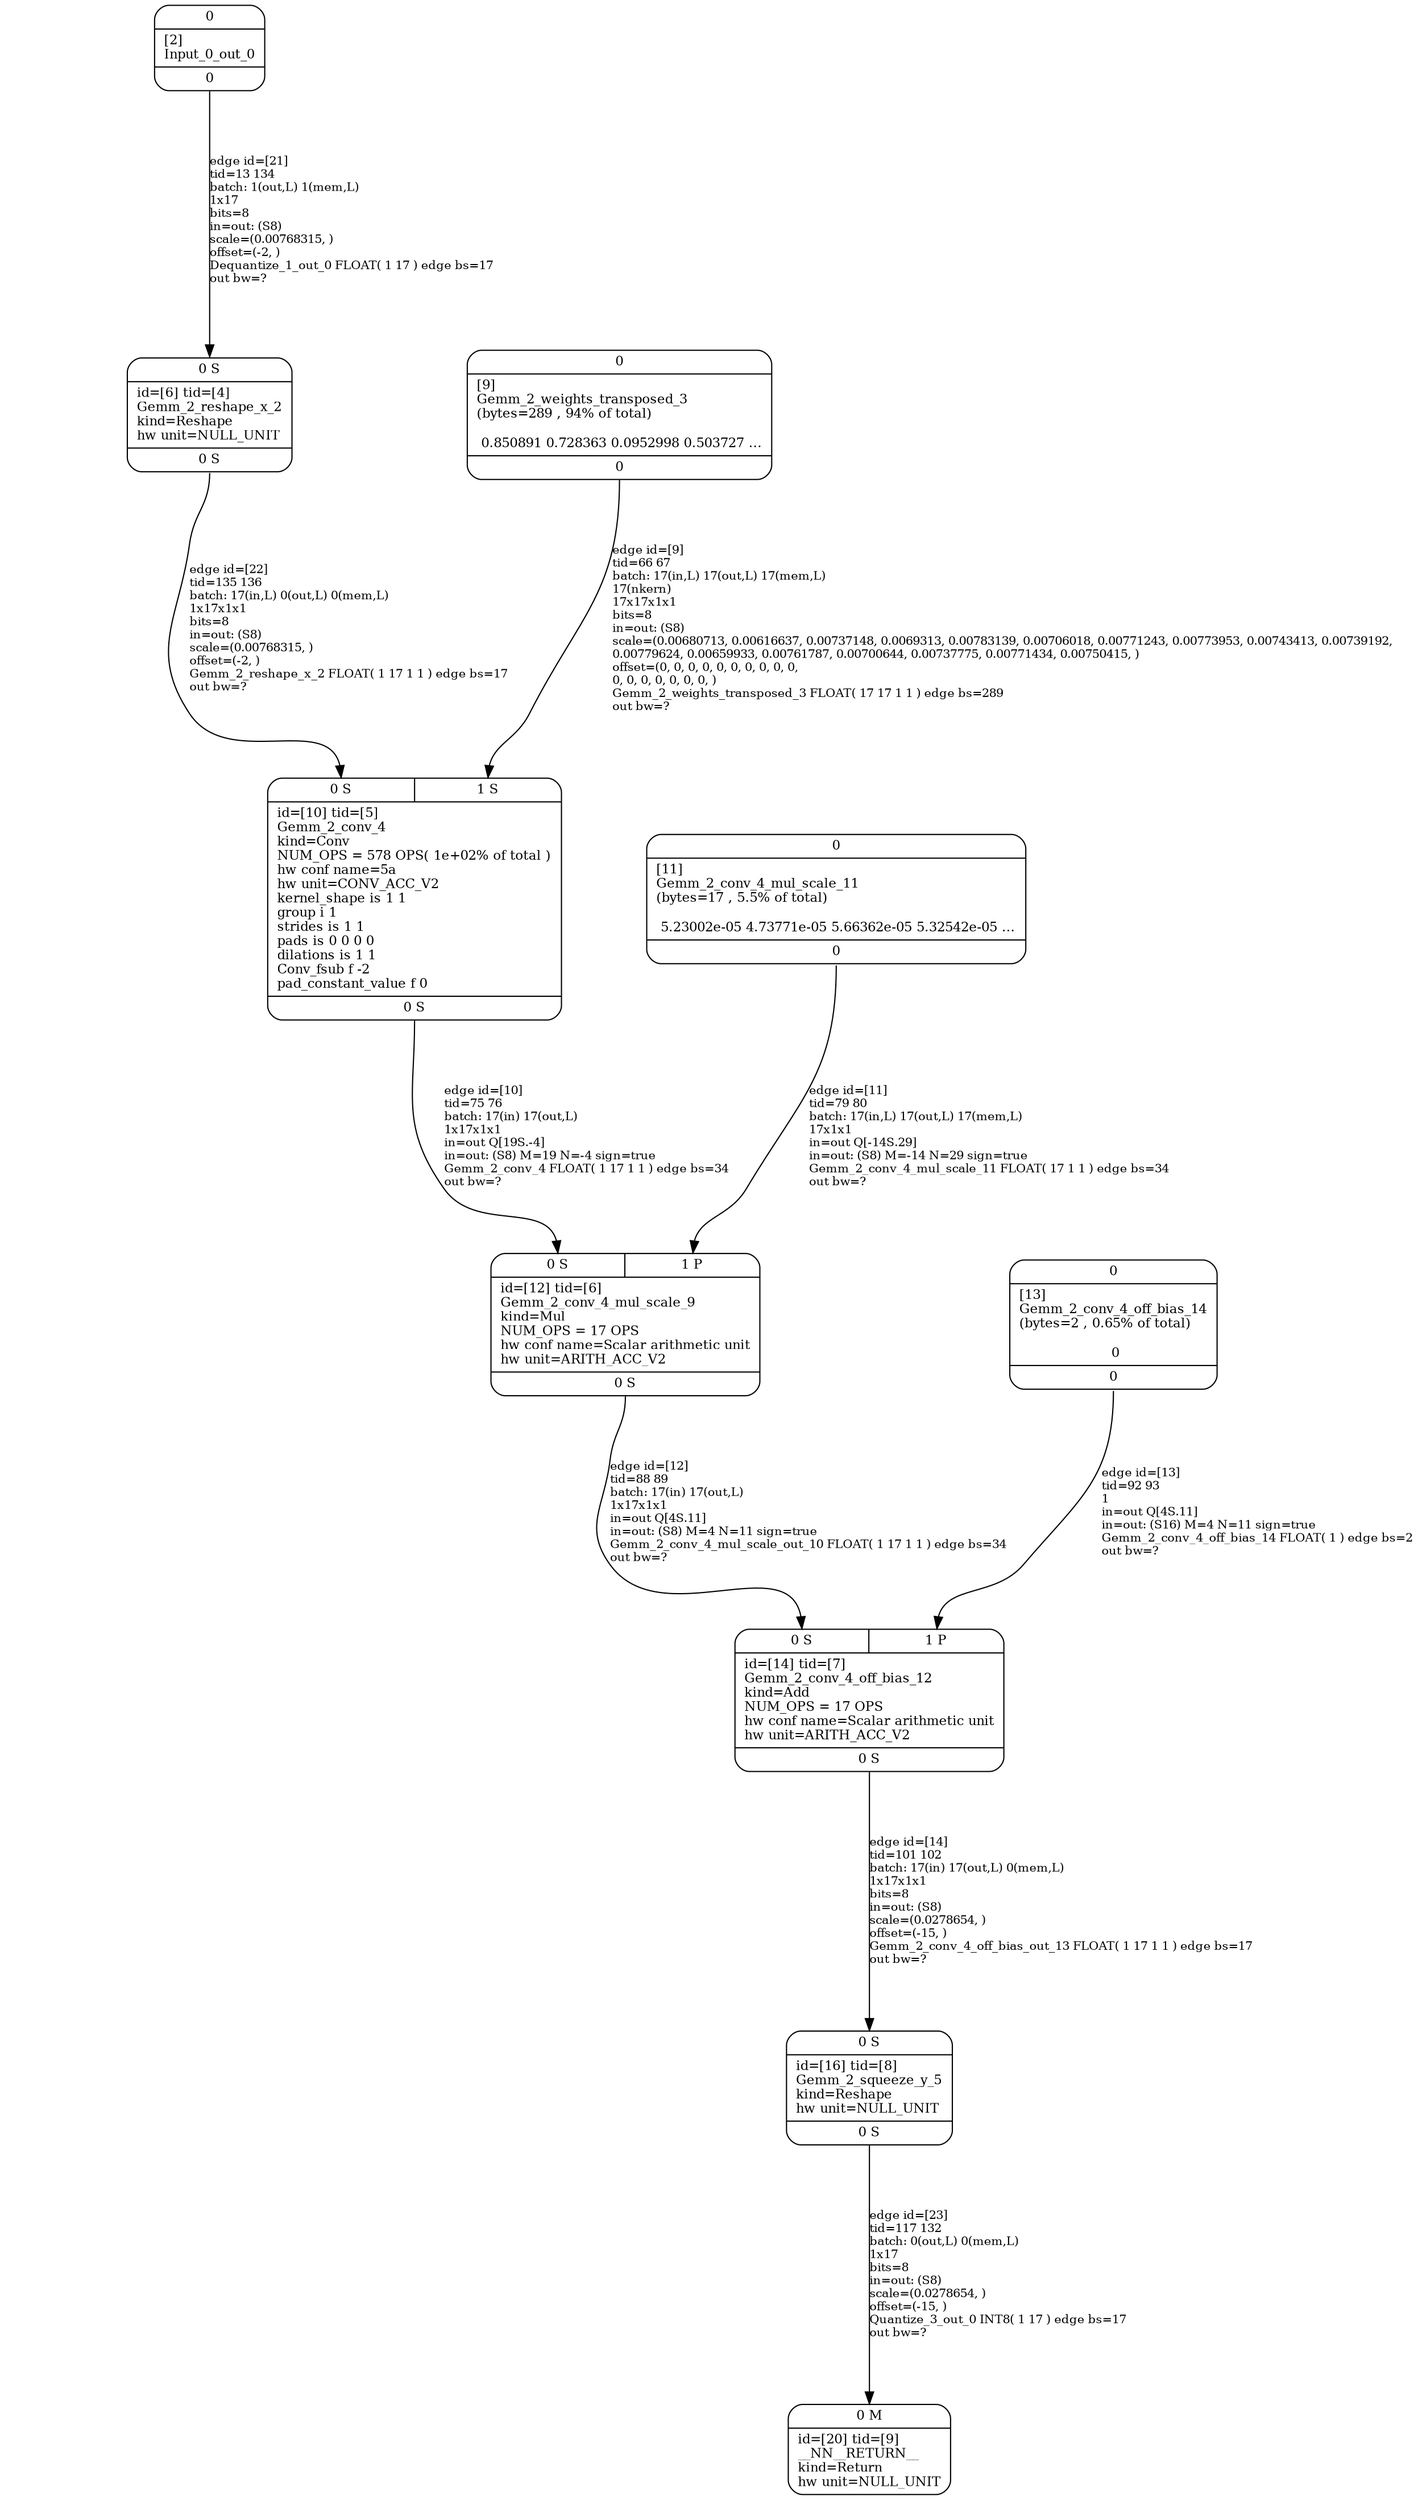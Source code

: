 digraph G {
graph [ fontsize=11 ];
node [ fontsize=11 ];
edge [ fontsize=10 ];
rankdir=BU
ranksep=1.5
nodesep=1
splines=spline
compound=true
Graphinfo [ label="" shape=plaintext, style=rounded, color=black, fontname="Arial-Bold" ];
Gemm_2_conv_4_off_bias_14 [ label="{ { <i0> 0} |  [13]\lGemm_2_conv_4_off_bias_14\l(bytes=2 , 0.65% of total)\l\l 0 | { <o0> 0} }", shape=record, color=black, style=rounded  ] ;
Input_0_out_0 [ label="{ { <i0> 0} |  [2]\lInput_0_out_0 | { <o0> 0} }", shape=record, color=black, style=rounded  ] ;
Gemm_2_weights_transposed_3 [ label="{ { <i0> 0} |  [9]\lGemm_2_weights_transposed_3\l(bytes=289 , 94% of total)\l\l 0.850891 0.728363 0.0952998 0.503727 ... | { <o0> 0} }", shape=record, color=black, style=rounded  ] ;
Gemm_2_conv_4_mul_scale_11 [ label="{ { <i0> 0} |  [11]\lGemm_2_conv_4_mul_scale_11\l(bytes=17 , 5.5% of total)\l\l 5.23002e-05 4.73771e-05 5.66362e-05 5.32542e-05 ... | { <o0> 0} }", shape=record, color=black, style=rounded  ] ;
Gemm_2_reshape_x_2 [ label="{ { < i0>  0 S } | id=[6] tid=[4]\lGemm_2_reshape_x_2\lkind=Reshape\lhw unit=NULL_UNIT\l | { < o0>  0 S } }", shape=record, color=black, style=rounded  ] ;
Gemm_2_conv_4 [ label="{ { < i0>  0 S  | < i1>  1 S } | id=[10] tid=[5]\lGemm_2_conv_4\lkind=Conv\lNUM_OPS = 578 OPS( 1e+02% of total )\lhw conf name=5a\lhw unit=CONV_ACC_V2\lkernel_shape is 1 1\lgroup i 1\lstrides is 1 1\lpads is 0 0 0 0\ldilations is 1 1\lConv_fsub f -2\lpad_constant_value f 0\l | { < o0>  0 S } }", shape=record, color=black, style=rounded  ] ;
Gemm_2_conv_4_mul_scale_9 [ label="{ { < i0>  0 S  | < i1>  1 P } | id=[12] tid=[6]\lGemm_2_conv_4_mul_scale_9\lkind=Mul\lNUM_OPS = 17 OPS\lhw conf name=Scalar arithmetic unit\lhw unit=ARITH_ACC_V2\l | { < o0>  0 S } }", shape=record, color=black, style=rounded  ] ;
Gemm_2_conv_4_off_bias_12 [ label="{ { < i0>  0 S  | < i1>  1 P } | id=[14] tid=[7]\lGemm_2_conv_4_off_bias_12\lkind=Add\lNUM_OPS = 17 OPS\lhw conf name=Scalar arithmetic unit\lhw unit=ARITH_ACC_V2\l | { < o0>  0 S } }", shape=record, color=black, style=rounded  ] ;
Gemm_2_squeeze_y_5 [ label="{ { < i0>  0 S } | id=[16] tid=[8]\lGemm_2_squeeze_y_5\lkind=Reshape\lhw unit=NULL_UNIT\l | { < o0>  0 S } }", shape=record, color=black, style=rounded  ] ;
__NN__RETURN__ [ label="{ { < i0>  0 M } | id=[20] tid=[9]\l__NN__RETURN__\lkind=Return\lhw unit=NULL_UNIT\l}", shape=record, color=black, style=rounded  ] ;
Gemm_2_weights_transposed_3:o0:s->Gemm_2_conv_4:i1:n [ label="edge id=[9]\ltid=66 67\lbatch: 17(in,L) 17(out,L) 17(mem,L) \l17(nkern) \l17x17x1x1\lbits=8\lin=out: (S8)\lscale=(0.00680713, 0.00616637, 0.00737148, 0.0069313, 0.00783139, 0.00706018, 0.00771243, 0.00773953, 0.00743413, 0.00739192, \l0.00779624, 0.00659933, 0.00761787, 0.00700644, 0.00737775, 0.00771434, 0.00750415, )\loffset=(0, 0, 0, 0, 0, 0, 0, 0, 0, 0, \l0, 0, 0, 0, 0, 0, 0, )\lGemm_2_weights_transposed_3 FLOAT( 17 17 1 1 ) edge bs=289\lout bw=?\l" ]; 
Gemm_2_conv_4:o0:s->Gemm_2_conv_4_mul_scale_9:i0:n [ label="edge id=[10]\ltid=75 76\lbatch: 17(in) 17(out,L) \l1x17x1x1\lin=out Q[19S.-4]\lin=out: (S8) M=19 N=-4 sign=true\lGemm_2_conv_4 FLOAT( 1 17 1 1 ) edge bs=34\lout bw=?\l" ]; 
Gemm_2_conv_4_mul_scale_11:o0:s->Gemm_2_conv_4_mul_scale_9:i1:n [ label="edge id=[11]\ltid=79 80\lbatch: 17(in,L) 17(out,L) 17(mem,L) \l17x1x1\lin=out Q[-14S.29]\lin=out: (S8) M=-14 N=29 sign=true\lGemm_2_conv_4_mul_scale_11 FLOAT( 17 1 1 ) edge bs=34\lout bw=?\l" ]; 
Gemm_2_conv_4_mul_scale_9:o0:s->Gemm_2_conv_4_off_bias_12:i0:n [ label="edge id=[12]\ltid=88 89\lbatch: 17(in) 17(out,L) \l1x17x1x1\lin=out Q[4S.11]\lin=out: (S8) M=4 N=11 sign=true\lGemm_2_conv_4_mul_scale_out_10 FLOAT( 1 17 1 1 ) edge bs=34\lout bw=?\l" ]; 
Gemm_2_conv_4_off_bias_14:o0:s->Gemm_2_conv_4_off_bias_12:i1:n [ label="edge id=[13]\ltid=92 93\l1\lin=out Q[4S.11]\lin=out: (S16) M=4 N=11 sign=true\lGemm_2_conv_4_off_bias_14 FLOAT( 1 ) edge bs=2\lout bw=?\l" ]; 
Gemm_2_conv_4_off_bias_12:o0:s->Gemm_2_squeeze_y_5:i0:n [ label="edge id=[14]\ltid=101 102\lbatch: 17(in) 17(out,L) 0(mem,L) \l1x17x1x1\lbits=8\lin=out: (S8)\lscale=(0.0278654, )\loffset=(-15, )\lGemm_2_conv_4_off_bias_out_13 FLOAT( 1 17 1 1 ) edge bs=17\lout bw=?\l" ]; 
Input_0_out_0:o0:s->Gemm_2_reshape_x_2:i0:n [ label="edge id=[21]\ltid=13 134\lbatch: 1(out,L) 1(mem,L) \l1x17\lbits=8\lin=out: (S8)\lscale=(0.00768315, )\loffset=(-2, )\lDequantize_1_out_0 FLOAT( 1 17 ) edge bs=17\lout bw=?\l" ]; 
Gemm_2_reshape_x_2:o0:s->Gemm_2_conv_4:i0:n [ label="edge id=[22]\ltid=135 136\lbatch: 17(in,L) 0(out,L) 0(mem,L) \l1x17x1x1\lbits=8\lin=out: (S8)\lscale=(0.00768315, )\loffset=(-2, )\lGemm_2_reshape_x_2 FLOAT( 1 17 1 1 ) edge bs=17\lout bw=?\l" ]; 
Gemm_2_squeeze_y_5:o0:s->__NN__RETURN__:i0:n [ label="edge id=[23]\ltid=117 132\lbatch: 0(out,L) 0(mem,L) \l1x17\lbits=8\lin=out: (S8)\lscale=(0.0278654, )\loffset=(-15, )\lQuantize_3_out_0 INT8( 1 17 ) edge bs=17\lout bw=?\l" ]; 
}
